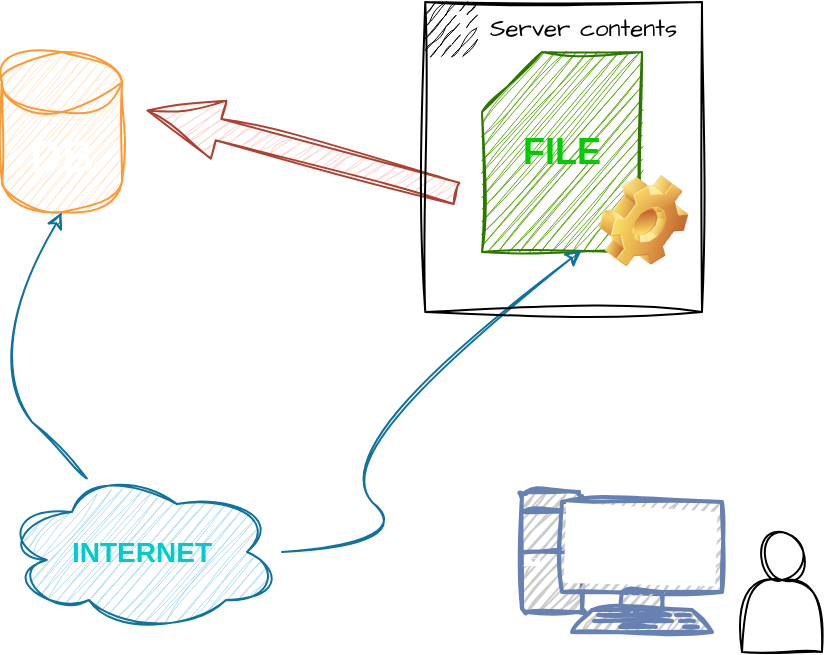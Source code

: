 <mxfile>
    <diagram id="mB5ydW78VJh6MIIuK2Tc" name="Page-1">
        <mxGraphModel dx="1088" dy="773" grid="1" gridSize="10" guides="1" tooltips="1" connect="1" arrows="1" fold="1" page="1" pageScale="1" pageWidth="850" pageHeight="1100" background="none" math="0" shadow="0">
            <root>
                <mxCell id="0"/>
                <mxCell id="1" parent="0"/>
                <mxCell id="2" value="&lt;font style=&quot;font-size: 22px;&quot; color=&quot;#ffffff&quot;&gt;&lt;b&gt;DB&lt;/b&gt;&lt;/font&gt;" style="shape=cylinder3;whiteSpace=wrap;html=1;boundedLbl=1;backgroundOutline=1;size=15;fillColor=#ffe6cc;strokeColor=#FF9933;sketch=1;curveFitting=1;jiggle=2;" vertex="1" parent="1">
                    <mxGeometry x="100" y="110" width="60" height="80" as="geometry"/>
                </mxCell>
                <mxCell id="3" value="&lt;b&gt;&lt;font color=&quot;#00cc00&quot; style=&quot;font-size: 18px;&quot;&gt;FILE&lt;/font&gt;&lt;/b&gt;" style="shape=card;whiteSpace=wrap;html=1;fillColor=#60a917;fontColor=#ffffff;strokeColor=#2D7600;sketch=1;curveFitting=1;jiggle=2;" vertex="1" parent="1">
                    <mxGeometry x="340" y="110" width="80" height="100" as="geometry"/>
                </mxCell>
                <mxCell id="4" value="&lt;b&gt;&lt;font color=&quot;#00cccc&quot; style=&quot;font-size: 14px;&quot;&gt;INTERNET&lt;/font&gt;&lt;/b&gt;" style="ellipse;shape=cloud;whiteSpace=wrap;html=1;fillColor=#b1ddf0;strokeColor=#10739e;sketch=1;curveFitting=1;jiggle=2;" vertex="1" parent="1">
                    <mxGeometry x="100" y="320" width="140" height="80" as="geometry"/>
                </mxCell>
                <mxCell id="5" value="" style="curved=1;endArrow=classic;html=1;entryX=0.625;entryY=0.99;entryDx=0;entryDy=0;entryPerimeter=0;flowAnimation=1;sketch=1;curveFitting=1;jiggle=2;fillColor=#b1ddf0;strokeColor=#10739e;" edge="1" parent="1" source="4" target="3">
                    <mxGeometry width="50" height="50" relative="1" as="geometry">
                        <mxPoint x="260" y="360" as="sourcePoint"/>
                        <mxPoint x="310" y="310" as="targetPoint"/>
                        <Array as="points">
                            <mxPoint x="310" y="360"/>
                            <mxPoint x="260" y="310"/>
                        </Array>
                    </mxGeometry>
                </mxCell>
                <mxCell id="8" value="" style="curved=1;endArrow=classic;html=1;hachureGap=4;fontFamily=Architects Daughter;fontSource=https%3A%2F%2Ffonts.googleapis.com%2Fcss%3Ffamily%3DArchitects%2BDaughter;fontSize=14;fontColor=#00CCCC;entryX=0.5;entryY=1;entryDx=0;entryDy=0;entryPerimeter=0;fillColor=#b1ddf0;strokeColor=#10739e;sketch=1;curveFitting=1;jiggle=2;" edge="1" parent="1" source="4" target="2">
                    <mxGeometry width="50" height="50" relative="1" as="geometry">
                        <mxPoint x="90" y="320" as="sourcePoint"/>
                        <mxPoint x="140" y="270" as="targetPoint"/>
                        <Array as="points">
                            <mxPoint x="140" y="320"/>
                            <mxPoint x="90" y="270"/>
                        </Array>
                    </mxGeometry>
                </mxCell>
                <mxCell id="9" value="" style="shape=image;html=1;verticalLabelPosition=bottom;verticalAlign=top;imageAspect=1;aspect=fixed;image=img/clipart/Gear_128x128.png;hachureGap=4;fontFamily=Architects Daughter;fontSource=https%3A%2F%2Ffonts.googleapis.com%2Fcss%3Ffamily%3DArchitects%2BDaughter;fontSize=14;fontColor=#00CCCC;sketch=1;curveFitting=1;jiggle=2;rotation=15;" vertex="1" parent="1">
                    <mxGeometry x="400" y="170" width="41.62" height="48.83" as="geometry"/>
                </mxCell>
                <mxCell id="10" value="" style="shape=singleArrow;direction=west;whiteSpace=wrap;html=1;hachureGap=4;fontFamily=Architects Daughter;fontSource=https%3A%2F%2Ffonts.googleapis.com%2Fcss%3Ffamily%3DArchitects%2BDaughter;fontSize=14;arrowWidth=0.367;arrowSize=0.23;fillColor=#fad9d5;strokeColor=#ae4132;rotation=15;sketch=1;curveFitting=1;jiggle=2;" vertex="1" parent="1">
                    <mxGeometry x="170" y="145" width="160" height="30" as="geometry"/>
                </mxCell>
                <mxCell id="12" value="Server contents" style="points=[[0,0],[0.25,0],[0.5,0],[0.75,0],[1,0],[1,0.25],[1,0.5],[1,0.75],[1,1],[0.75,1],[0.5,1],[0.25,1],[0,1],[0,0.75],[0,0.5],[0,0.25]];outlineConnect=0;html=1;whiteSpace=wrap;fontSize=12;fontStyle=0;container=1;pointerEvents=0;collapsible=0;recursiveResize=0;shape=mxgraph.aws4.group;grIcon=mxgraph.aws4.group_on_premise;verticalAlign=top;align=left;spacingLeft=30;dashed=0;hachureGap=4;fontFamily=Architects Daughter;fontSource=https%3A%2F%2Ffonts.googleapis.com%2Fcss%3Ffamily%3DArchitects%2BDaughter;sketch=1;curveFitting=1;jiggle=2;fillColor=none;" vertex="1" parent="1">
                    <mxGeometry x="311.62" y="85" width="138.38" height="155" as="geometry"/>
                </mxCell>
                <mxCell id="16" value="" style="shape=actor;whiteSpace=wrap;html=1;hachureGap=4;fontFamily=Architects Daughter;fontSource=https%3A%2F%2Ffonts.googleapis.com%2Fcss%3Ffamily%3DArchitects%2BDaughter;fontSize=14;fontColor=#00CCCC;sketch=1;curveFitting=1;jiggle=2;" vertex="1" parent="1">
                    <mxGeometry x="470" y="350" width="40" height="60" as="geometry"/>
                </mxCell>
                <mxCell id="18" value="" style="fontColor=#0066CC;verticalAlign=top;verticalLabelPosition=bottom;labelPosition=center;align=center;html=1;outlineConnect=0;fillColor=#CCCCCC;strokeColor=#6881B3;gradientColor=none;gradientDirection=north;strokeWidth=2;shape=mxgraph.networks.pc;hachureGap=4;fontFamily=Architects Daughter;fontSource=https%3A%2F%2Ffonts.googleapis.com%2Fcss%3Ffamily%3DArchitects%2BDaughter;fontSize=14;sketch=1;curveFitting=1;jiggle=2;" vertex="1" parent="1">
                    <mxGeometry x="360" y="330" width="100" height="70" as="geometry"/>
                </mxCell>
            </root>
        </mxGraphModel>
    </diagram>
</mxfile>